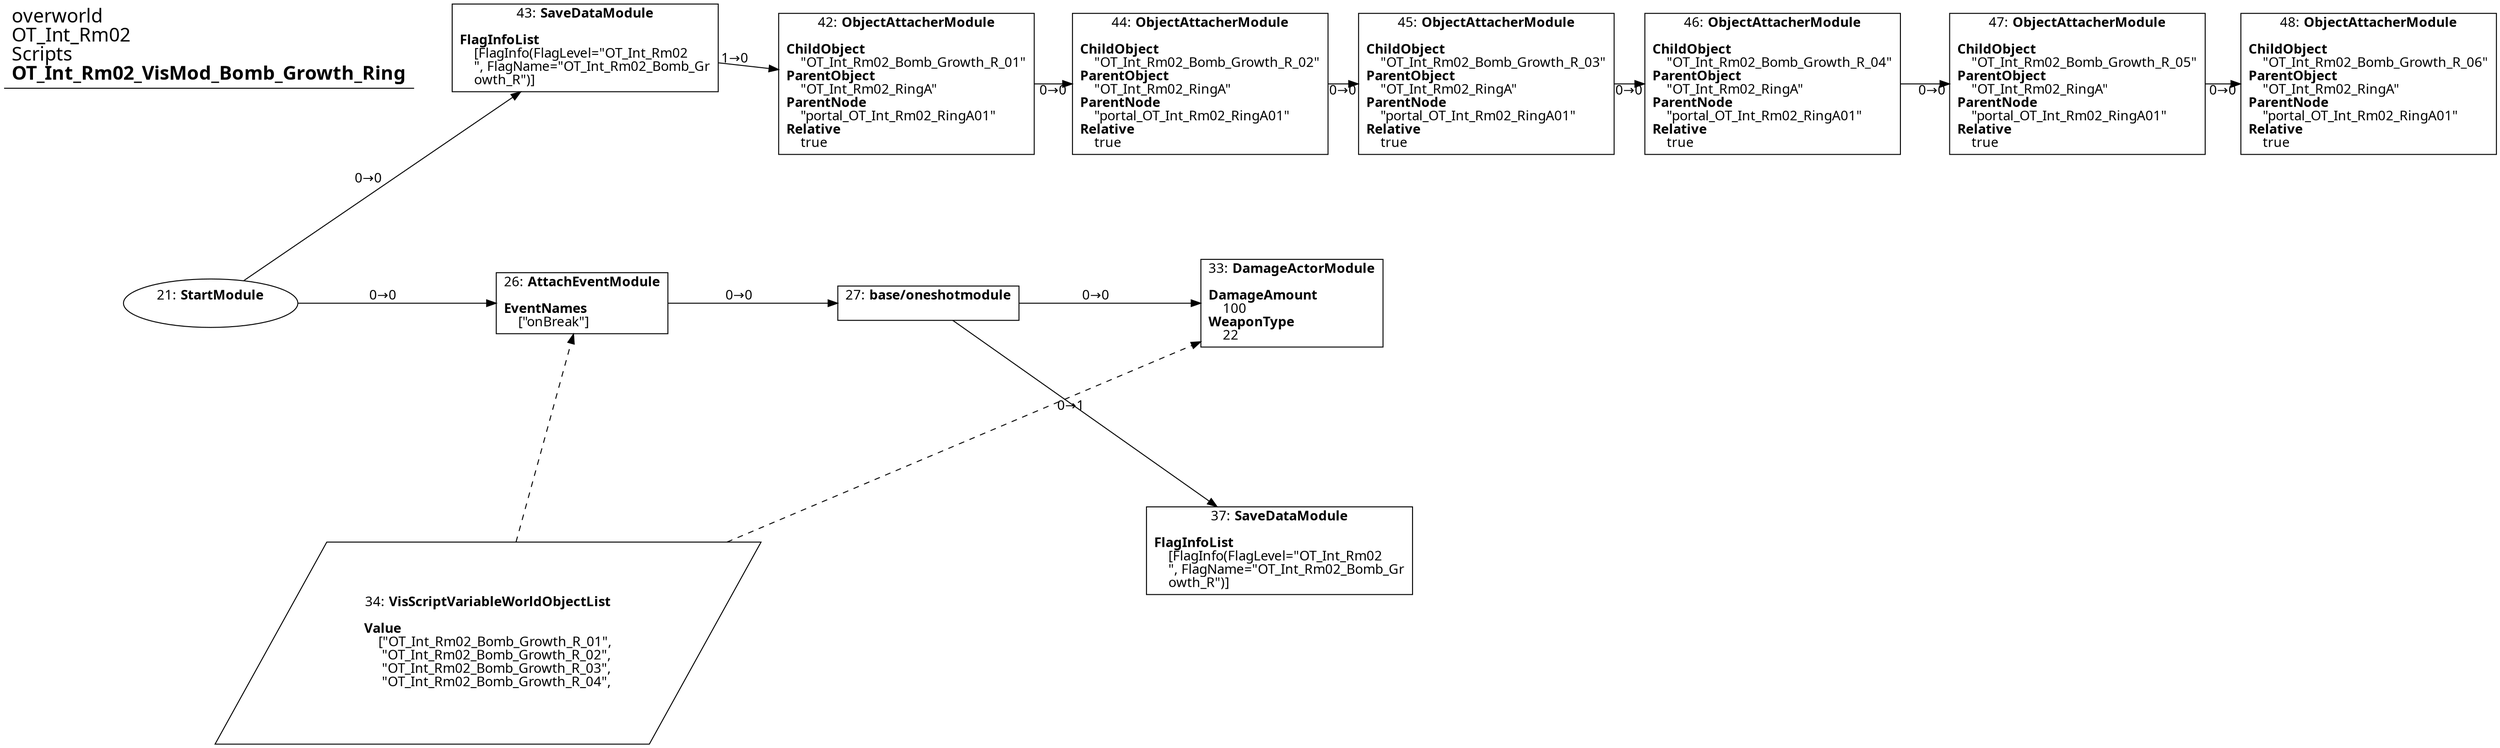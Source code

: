 digraph {
    layout = fdp;
    overlap = prism;
    sep = "+16";
    splines = spline;

    node [ shape = box ];

    graph [ fontname = "Segoe UI" ];
    node [ fontname = "Segoe UI" ];
    edge [ fontname = "Segoe UI" ];

    21 [ label = <21: <b>StartModule</b><br/><br/>> ];
    21 [ shape = oval ]
    21 [ pos = "-0.126,-0.081!" ];
    21 -> 26 [ label = "0→0" ];
    21 -> 43 [ label = "0→0" ];

    26 [ label = <26: <b>AttachEventModule</b><br/><br/><b>EventNames</b><br align="left"/>    [&quot;onBreak&quot;]<br align="left"/>> ];
    26 [ pos = "0.11100001,-0.081!" ];
    26 -> 27 [ label = "0→0" ];
    34 -> 26 [ style = dashed ];

    27 [ label = <27: <b>base/oneshotmodule</b><br/><br/>> ];
    27 [ pos = "0.33200002,-0.081!" ];
    27 -> 33 [ label = "0→0" ];
    27 -> 37 [ label = "0→1" ];

    33 [ label = <33: <b>DamageActorModule</b><br/><br/><b>DamageAmount</b><br align="left"/>    100<br align="left"/><b>WeaponType</b><br align="left"/>    22<br align="left"/>> ];
    33 [ pos = "0.564,-0.081!" ];
    34 -> 33 [ style = dashed ];

    34 [ label = <34: <b>VisScriptVariableWorldObjectList</b><br/><br/><b>Value</b><br align="left"/>    [&quot;OT_Int_Rm02_Bomb_Growth_R_01&quot;,<br align="left"/>     &quot;OT_Int_Rm02_Bomb_Growth_R_02&quot;,<br align="left"/>     &quot;OT_Int_Rm02_Bomb_Growth_R_03&quot;,<br align="left"/>     &quot;OT_Int_Rm02_Bomb_Growth_R_04&quot;,<br align="left"/>> ];
    34 [ shape = parallelogram ]
    34 [ pos = "0.051000003,-0.298!" ];

    37 [ label = <37: <b>SaveDataModule</b><br/><br/><b>FlagInfoList</b><br align="left"/>    [FlagInfo(FlagLevel=&quot;OT_Int_Rm02<br align="left"/>    &quot;, FlagName=&quot;OT_Int_Rm02_Bomb_Gr<br align="left"/>    owth_R&quot;)]<br align="left"/>> ];
    37 [ pos = "0.55600005,-0.23900001!" ];

    42 [ label = <42: <b>ObjectAttacherModule</b><br/><br/><b>ChildObject</b><br align="left"/>    &quot;OT_Int_Rm02_Bomb_Growth_R_01&quot;<br align="left"/><b>ParentObject</b><br align="left"/>    &quot;OT_Int_Rm02_RingA&quot;<br align="left"/><b>ParentNode</b><br align="left"/>    &quot;portal_OT_Int_Rm02_RingA01&quot;<br align="left"/><b>Relative</b><br align="left"/>    true<br align="left"/>> ];
    42 [ pos = "0.31800002,0.059000004!" ];
    42 -> 44 [ label = "0→0" ];

    43 [ label = <43: <b>SaveDataModule</b><br/><br/><b>FlagInfoList</b><br align="left"/>    [FlagInfo(FlagLevel=&quot;OT_Int_Rm02<br align="left"/>    &quot;, FlagName=&quot;OT_Int_Rm02_Bomb_Gr<br align="left"/>    owth_R&quot;)]<br align="left"/>> ];
    43 [ pos = "0.113000005,0.082!" ];
    43 -> 42 [ label = "1→0" ];

    44 [ label = <44: <b>ObjectAttacherModule</b><br/><br/><b>ChildObject</b><br align="left"/>    &quot;OT_Int_Rm02_Bomb_Growth_R_02&quot;<br align="left"/><b>ParentObject</b><br align="left"/>    &quot;OT_Int_Rm02_RingA&quot;<br align="left"/><b>ParentNode</b><br align="left"/>    &quot;portal_OT_Int_Rm02_RingA01&quot;<br align="left"/><b>Relative</b><br align="left"/>    true<br align="left"/>> ];
    44 [ pos = "0.507,0.059000004!" ];
    44 -> 45 [ label = "0→0" ];

    45 [ label = <45: <b>ObjectAttacherModule</b><br/><br/><b>ChildObject</b><br align="left"/>    &quot;OT_Int_Rm02_Bomb_Growth_R_03&quot;<br align="left"/><b>ParentObject</b><br align="left"/>    &quot;OT_Int_Rm02_RingA&quot;<br align="left"/><b>ParentNode</b><br align="left"/>    &quot;portal_OT_Int_Rm02_RingA01&quot;<br align="left"/><b>Relative</b><br align="left"/>    true<br align="left"/>> ];
    45 [ pos = "0.68700004,0.059000004!" ];
    45 -> 46 [ label = "0→0" ];

    46 [ label = <46: <b>ObjectAttacherModule</b><br/><br/><b>ChildObject</b><br align="left"/>    &quot;OT_Int_Rm02_Bomb_Growth_R_04&quot;<br align="left"/><b>ParentObject</b><br align="left"/>    &quot;OT_Int_Rm02_RingA&quot;<br align="left"/><b>ParentNode</b><br align="left"/>    &quot;portal_OT_Int_Rm02_RingA01&quot;<br align="left"/><b>Relative</b><br align="left"/>    true<br align="left"/>> ];
    46 [ pos = "0.87000006,0.059000004!" ];
    46 -> 47 [ label = "0→0" ];

    47 [ label = <47: <b>ObjectAttacherModule</b><br/><br/><b>ChildObject</b><br align="left"/>    &quot;OT_Int_Rm02_Bomb_Growth_R_05&quot;<br align="left"/><b>ParentObject</b><br align="left"/>    &quot;OT_Int_Rm02_RingA&quot;<br align="left"/><b>ParentNode</b><br align="left"/>    &quot;portal_OT_Int_Rm02_RingA01&quot;<br align="left"/><b>Relative</b><br align="left"/>    true<br align="left"/>> ];
    47 [ pos = "1.065,0.059000004!" ];
    47 -> 48 [ label = "0→0" ];

    48 [ label = <48: <b>ObjectAttacherModule</b><br/><br/><b>ChildObject</b><br align="left"/>    &quot;OT_Int_Rm02_Bomb_Growth_R_06&quot;<br align="left"/><b>ParentObject</b><br align="left"/>    &quot;OT_Int_Rm02_RingA&quot;<br align="left"/><b>ParentNode</b><br align="left"/>    &quot;portal_OT_Int_Rm02_RingA01&quot;<br align="left"/><b>Relative</b><br align="left"/>    true<br align="left"/>> ];
    48 [ pos = "1.251,0.059000004!" ];

    title [ pos = "-0.127,0.083000004!" ];
    title [ shape = underline ];
    title [ label = <<font point-size="20">overworld<br align="left"/>OT_Int_Rm02<br align="left"/>Scripts<br align="left"/><b>OT_Int_Rm02_VisMod_Bomb_Growth_Ring</b><br align="left"/></font>> ];
}
